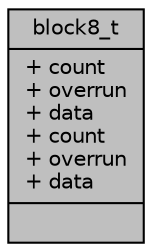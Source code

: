 digraph "block8_t"
{
 // INTERACTIVE_SVG=YES
 // LATEX_PDF_SIZE
  edge [fontname="Helvetica",fontsize="10",labelfontname="Helvetica",labelfontsize="10"];
  node [fontname="Helvetica",fontsize="10",shape=record];
  Node1 [label="{block8_t\n|+ count\l+ overrun\l+ data\l+ count\l+ overrun\l+ data\l|}",height=0.2,width=0.4,color="black", fillcolor="grey75", style="filled", fontcolor="black",tooltip=" "];
}

